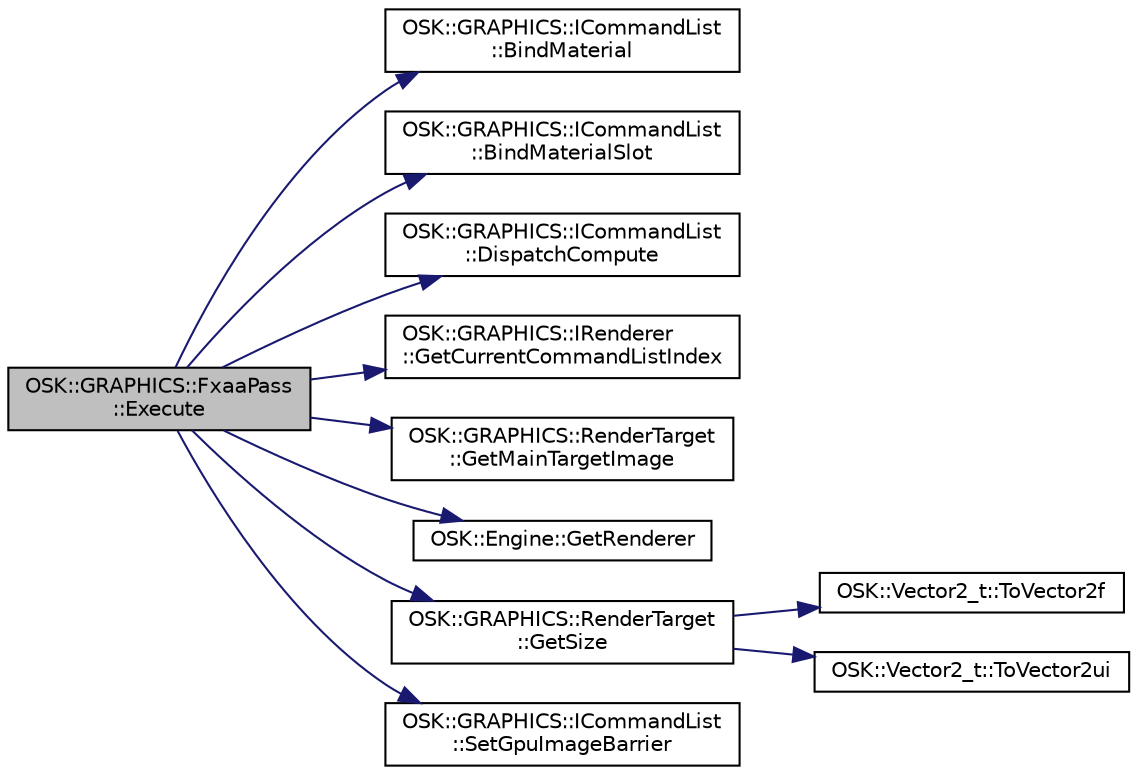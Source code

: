 digraph "OSK::GRAPHICS::FxaaPass::Execute"
{
 // LATEX_PDF_SIZE
  edge [fontname="Helvetica",fontsize="10",labelfontname="Helvetica",labelfontsize="10"];
  node [fontname="Helvetica",fontsize="10",shape=record];
  rankdir="LR";
  Node1 [label="OSK::GRAPHICS::FxaaPass\l::Execute",height=0.2,width=0.4,color="black", fillcolor="grey75", style="filled", fontcolor="black",tooltip="Genera la imagen final."];
  Node1 -> Node2 [color="midnightblue",fontsize="10",style="solid"];
  Node2 [label="OSK::GRAPHICS::ICommandList\l::BindMaterial",height=0.2,width=0.4,color="black", fillcolor="white", style="filled",URL="$class_o_s_k_1_1_g_r_a_p_h_i_c_s_1_1_i_command_list.html#aced1453da2f79b5e435df27c330ab8d1",tooltip="Establece el material que se va a usar a la hora de renderizar los próximos comandos."];
  Node1 -> Node3 [color="midnightblue",fontsize="10",style="solid"];
  Node3 [label="OSK::GRAPHICS::ICommandList\l::BindMaterialSlot",height=0.2,width=0.4,color="black", fillcolor="white", style="filled",URL="$class_o_s_k_1_1_g_r_a_p_h_i_c_s_1_1_i_command_list.html#aebccacb95627e6c8c9da33367ca14368",tooltip="Establece un material slot que estará asignado en los próximos comandos de renderizado...."];
  Node1 -> Node4 [color="midnightblue",fontsize="10",style="solid"];
  Node4 [label="OSK::GRAPHICS::ICommandList\l::DispatchCompute",height=0.2,width=0.4,color="black", fillcolor="white", style="filled",URL="$class_o_s_k_1_1_g_r_a_p_h_i_c_s_1_1_i_command_list.html#af7750153e20238f0ae1476c1c179c673",tooltip=" "];
  Node1 -> Node5 [color="midnightblue",fontsize="10",style="solid"];
  Node5 [label="OSK::GRAPHICS::IRenderer\l::GetCurrentCommandListIndex",height=0.2,width=0.4,color="black", fillcolor="white", style="filled",URL="$class_o_s_k_1_1_g_r_a_p_h_i_c_s_1_1_i_renderer.html#a4a779e3af14025ec16d8a0c0a6cf0fe5",tooltip=" "];
  Node1 -> Node6 [color="midnightblue",fontsize="10",style="solid"];
  Node6 [label="OSK::GRAPHICS::RenderTarget\l::GetMainTargetImage",height=0.2,width=0.4,color="black", fillcolor="white", style="filled",URL="$class_o_s_k_1_1_g_r_a_p_h_i_c_s_1_1_render_target.html#a8c608c1c1f6d5b15d6a69e0e5baee7de",tooltip="Devuelve la imagen de renderizado con el índice dado."];
  Node1 -> Node7 [color="midnightblue",fontsize="10",style="solid"];
  Node7 [label="OSK::Engine::GetRenderer",height=0.2,width=0.4,color="black", fillcolor="white", style="filled",URL="$class_o_s_k_1_1_engine.html#a019c5397d042224c134b7fd22c739d00",tooltip=" "];
  Node1 -> Node8 [color="midnightblue",fontsize="10",style="solid"];
  Node8 [label="OSK::GRAPHICS::RenderTarget\l::GetSize",height=0.2,width=0.4,color="black", fillcolor="white", style="filled",URL="$class_o_s_k_1_1_g_r_a_p_h_i_c_s_1_1_render_target.html#a40976c088e2d4dbea427ccd4fbebcab1",tooltip="Devuelve el tamaño del render target."];
  Node8 -> Node9 [color="midnightblue",fontsize="10",style="solid"];
  Node9 [label="OSK::Vector2_t::ToVector2f",height=0.2,width=0.4,color="black", fillcolor="white", style="filled",URL="$class_o_s_k_1_1_vector2__t.html#a0d2ae26c0e6fc58b9a3013a443ff3923",tooltip="Devuelve un Vector2f a partir de este."];
  Node8 -> Node10 [color="midnightblue",fontsize="10",style="solid"];
  Node10 [label="OSK::Vector2_t::ToVector2ui",height=0.2,width=0.4,color="black", fillcolor="white", style="filled",URL="$class_o_s_k_1_1_vector2__t.html#ab94e13708997d27a82e001f8782e290b",tooltip="Devuelve un Vector2ui a partir de este."];
  Node1 -> Node11 [color="midnightblue",fontsize="10",style="solid"];
  Node11 [label="OSK::GRAPHICS::ICommandList\l::SetGpuImageBarrier",height=0.2,width=0.4,color="black", fillcolor="white", style="filled",URL="$class_o_s_k_1_1_g_r_a_p_h_i_c_s_1_1_i_command_list.html#a4f744548e824c36b684f4d35bd1b90b2",tooltip="Establece un barrier que sincroniza la ejecución de comandos. Cambia el layout de la imagen."];
}
